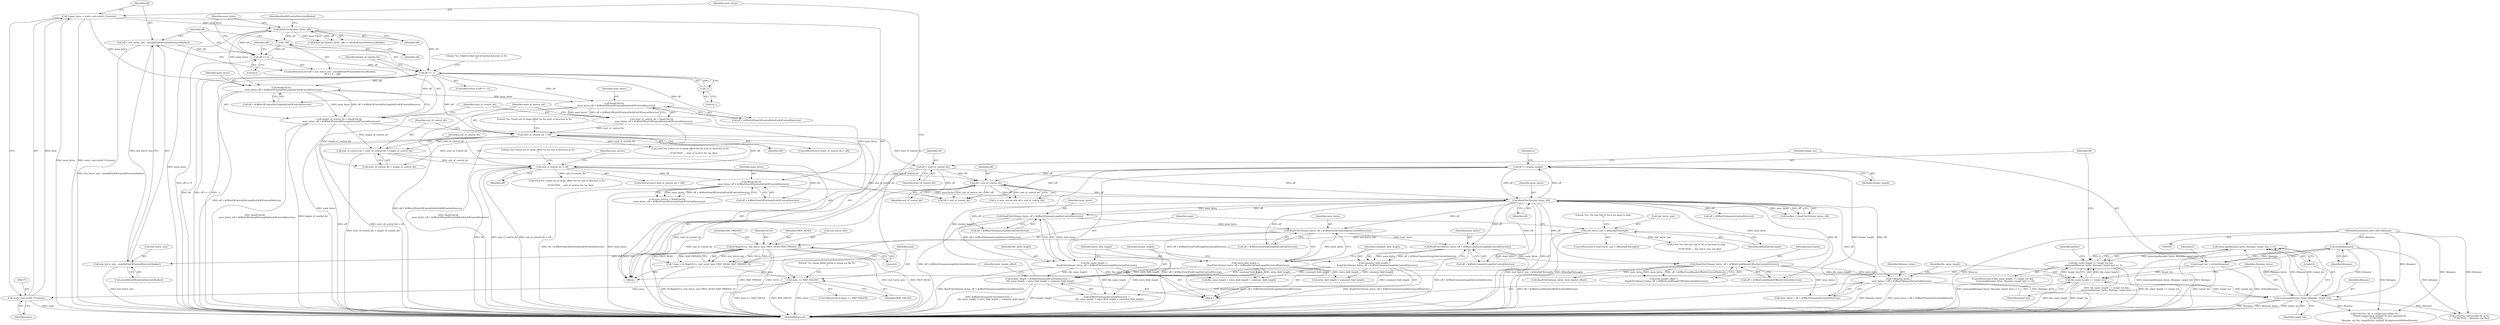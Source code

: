 digraph "0_Chrome_d9e316238aee59acf665d80b544cf4e1edfd3349@API" {
"1000364" [label="(Call,memcmp(filename_bytes, filename, target_len) == 0)"];
"1000365" [label="(Call,memcmp(filename_bytes, filename, target_len))"];
"1000352" [label="(Call,* filename_bytes =\n        mem_bytes + off + kOffsetFilenameInCentralDirectory)"];
"1000346" [label="(Call,ReadUInt32(mem_bytes, off + kOffsetLocalHeaderOffsetInCentralDirectory))"];
"1000328" [label="(Call,ReadUInt16(mem_bytes, off + kOffsetCommentLengthInCentralDirectory))"];
"1000320" [label="(Call,ReadUInt16(mem_bytes, off + kOffsetExtraFieldLengthInCentralDirectory))"];
"1000312" [label="(Call,ReadUInt16(mem_bytes, off + kOffsetFilenameLengthInCentralDirectory))"];
"1000293" [label="(Call,ReadUInt32(mem_bytes, off))"];
"1000262" [label="(Call,ReadUInt16(\n      mem_bytes, off + kOffsetNumOfEntriesInEndOfCentralDirectory))"];
"1000224" [label="(Call,ReadUInt32(\n      mem_bytes, off + kOffsetOfStartOfCentralDirInEndOfCentralDirectory))"];
"1000216" [label="(Call,ReadUInt32(\n      mem_bytes, off + kOffsetOfCentralDirLengthInEndOfCentralDirectory))"];
"1000172" [label="(Call,* mem_bytes = static_cast<uint8_t*>(mem))"];
"1000174" [label="(Call,static_cast<uint8_t*>(mem))"];
"1000160" [label="(Call,mem == MAP_FAILED)"];
"1000149" [label="(Call,* mem = fd.Map(NULL, stat_buf.st_size, PROT_READ, MAP_PRIVATE, 0))"];
"1000151" [label="(Call,fd.Map(NULL, stat_buf.st_size, PROT_READ, MAP_PRIVATE, 0))"];
"1000133" [label="(Call,stat_buf.st_size > kMaxZipFileLength)"];
"1000195" [label="(Call,ReadUInt32(mem_bytes, off))"];
"1000187" [label="(Call,off >= 0)"];
"1000190" [label="(Call,--off)"];
"1000179" [label="(Call,off = stat_buf.st_size - sizeof(kEndOfCentralDirectoryMarker))"];
"1000181" [label="(Call,stat_buf.st_size - sizeof(kEndOfCentralDirectoryMarker))"];
"1000202" [label="(Call,off == -1)"];
"1000204" [label="(Call,-1)"];
"1000248" [label="(Call,end_of_central_dir > off)"];
"1000242" [label="(Call,end_of_central_dir = start_of_central_dir + length_of_central_dir)"];
"1000230" [label="(Call,start_of_central_dir > off)"];
"1000222" [label="(Call,start_of_central_dir = ReadUInt32(\n      mem_bytes, off + kOffsetOfStartOfCentralDirInEndOfCentralDirectory))"];
"1000214" [label="(Call,length_of_central_dir = ReadUInt32(\n      mem_bytes, off + kOffsetOfCentralDirLengthInEndOfCentralDirectory))"];
"1000284" [label="(Call,off < end_of_central_dir)"];
"1000267" [label="(Call,off = start_of_central_dir)"];
"1000440" [label="(Call,off += header_length)"];
"1000334" [label="(Call,header_length = kOffsetFilenameInCentralDirectory +\n        file_name_length + extra_field_length + comment_field_length)"];
"1000310" [label="(Call,file_name_length =\n        ReadUInt16(mem_bytes, off + kOffsetFilenameLengthInCentralDirectory))"];
"1000318" [label="(Call,extra_field_length =\n        ReadUInt16(mem_bytes, off + kOffsetExtraFieldLengthInCentralDirectory))"];
"1000326" [label="(Call,comment_field_length =\n        ReadUInt16(mem_bytes, off + kOffsetCommentLengthInCentralDirectory))"];
"1000273" [label="(Call,strlen(filename))"];
"1000102" [label="(MethodParameterIn,const char* filename)"];
"1000361" [label="(Call,file_name_length == target_len)"];
"1000271" [label="(Call,target_len = strlen(filename))"];
"1000360" [label="(Call,file_name_length == target_len &&\n        memcmp(filename_bytes, filename, target_len) == 0)"];
"1000150" [label="(Identifier,mem)"];
"1000180" [label="(Identifier,off)"];
"1000161" [label="(Identifier,mem)"];
"1000295" [label="(Identifier,off)"];
"1000441" [label="(Identifier,off)"];
"1000454" [label="(Call,off < end_of_central_dir)"];
"1000362" [label="(Identifier,file_name_length)"];
"1000159" [label="(ControlStructure,if (mem == MAP_FAILED))"];
"1000133" [label="(Call,stat_buf.st_size > kMaxZipFileLength)"];
"1000191" [label="(Identifier,off)"];
"1000235" [label="(Literal,\"%s: Found out of range offset %u for start of directory in %s\n\")"];
"1000247" [label="(ControlStructure,if (end_of_central_dir > off))"];
"1000140" [label="(Literal,\"%s: The size %ld of %s is too large to map\n\")"];
"1000194" [label="(Call,ReadUInt32(mem_bytes, off) == kEndOfCentralDirectoryMarker)"];
"1000134" [label="(Call,stat_buf.st_size)"];
"1000253" [label="(Literal,\"%s: Found out of range offset %u for end of directory in %s\n\")"];
"1000190" [label="(Call,--off)"];
"1000368" [label="(Identifier,target_len)"];
"1000102" [label="(MethodParameterIn,const char* filename)"];
"1000274" [label="(Identifier,filename)"];
"1000374" [label="(Call,ReadUInt32(mem_bytes, local_header_offset))"];
"1000312" [label="(Call,ReadUInt16(mem_bytes, off + kOffsetFilenameLengthInCentralDirectory))"];
"1000203" [label="(Identifier,off)"];
"1000273" [label="(Call,strlen(filename))"];
"1000197" [label="(Identifier,off)"];
"1000269" [label="(Identifier,start_of_central_dir)"];
"1000347" [label="(Identifier,mem_bytes)"];
"1000361" [label="(Call,file_name_length == target_len)"];
"1000277" [label="(Identifier,n)"];
"1000242" [label="(Call,end_of_central_dir = start_of_central_dir + length_of_central_dir)"];
"1000403" [label="(Call,LOG(\"%s: %s is compressed within %s. \"\n            \"Found compression method %u but expected %u\n\", __FUNCTION__,\n            filename, zip_file, compression_method, kCompressionMethodStored))"];
"1000196" [label="(Identifier,mem_bytes)"];
"1000234" [label="(Call,LOG(\"%s: Found out of range offset %u for start of directory in %s\n\",\n        __FUNCTION__, start_of_central_dir, zip_file))"];
"1000187" [label="(Call,off >= 0)"];
"1000336" [label="(Call,kOffsetFilenameInCentralDirectory +\n        file_name_length + extra_field_length + comment_field_length)"];
"1000288" [label="(Identifier,n)"];
"1000294" [label="(Identifier,mem_bytes)"];
"1000214" [label="(Call,length_of_central_dir = ReadUInt32(\n      mem_bytes, off + kOffsetOfCentralDirLengthInEndOfCentralDirectory))"];
"1000261" [label="(Identifier,num_entries)"];
"1000326" [label="(Call,comment_field_length =\n        ReadUInt16(mem_bytes, off + kOffsetCommentLengthInCentralDirectory))"];
"1000151" [label="(Call,fd.Map(NULL, stat_buf.st_size, PROT_READ, MAP_PRIVATE, 0))"];
"1000442" [label="(Identifier,header_length)"];
"1000162" [label="(Identifier,MAP_FAILED)"];
"1000208" [label="(Literal,\"%s: Failed to find end of central directory in %s\n\")"];
"1000217" [label="(Identifier,mem_bytes)"];
"1000181" [label="(Call,stat_buf.st_size - sizeof(kEndOfCentralDirectoryMarker))"];
"1000334" [label="(Call,header_length = kOffsetFilenameInCentralDirectory +\n        file_name_length + extra_field_length + comment_field_length)"];
"1000360" [label="(Call,file_name_length == target_len &&\n        memcmp(filename_bytes, filename, target_len) == 0)"];
"1000364" [label="(Call,memcmp(filename_bytes, filename, target_len) == 0)"];
"1000345" [label="(Identifier,local_header_offset)"];
"1000267" [label="(Call,off = start_of_central_dir)"];
"1000471" [label="(MethodReturn,int)"];
"1000280" [label="(Call,n < num_entries && off < end_of_central_dir)"];
"1000352" [label="(Call,* filename_bytes =\n        mem_bytes + off + kOffsetFilenameInCentralDirectory)"];
"1000340" [label="(Call,extra_field_length + comment_field_length)"];
"1000165" [label="(Literal,\"%s: mmap failed trying to mmap zip file %s\n\")"];
"1000284" [label="(Call,off < end_of_central_dir)"];
"1000156" [label="(Identifier,PROT_READ)"];
"1000373" [label="(Identifier,marker)"];
"1000198" [label="(Identifier,kEndOfCentralDirectoryMarker)"];
"1000250" [label="(Identifier,off)"];
"1000232" [label="(Identifier,off)"];
"1000314" [label="(Call,off + kOffsetFilenameLengthInCentralDirectory)"];
"1000172" [label="(Call,* mem_bytes = static_cast<uint8_t*>(mem))"];
"1000365" [label="(Call,memcmp(filename_bytes, filename, target_len))"];
"1000230" [label="(Call,start_of_central_dir > off)"];
"1000263" [label="(Identifier,mem_bytes)"];
"1000231" [label="(Identifier,start_of_central_dir)"];
"1000244" [label="(Call,start_of_central_dir + length_of_central_dir)"];
"1000285" [label="(Identifier,off)"];
"1000260" [label="(Call,num_entries = ReadUInt16(\n      mem_bytes, off + kOffsetNumOfEntriesInEndOfCentralDirectory))"];
"1000248" [label="(Call,end_of_central_dir > off)"];
"1000346" [label="(Call,ReadUInt32(mem_bytes, off + kOffsetLocalHeaderOffsetInCentralDirectory))"];
"1000271" [label="(Call,target_len = strlen(filename))"];
"1000204" [label="(Call,-1)"];
"1000313" [label="(Identifier,mem_bytes)"];
"1000185" [label="(Call,sizeof(kEndOfCentralDirectoryMarker))"];
"1000229" [label="(ControlStructure,if (start_of_central_dir > off))"];
"1000335" [label="(Identifier,header_length)"];
"1000182" [label="(Call,stat_buf.st_size)"];
"1000344" [label="(Call,local_header_offset =\n        ReadUInt32(mem_bytes, off + kOffsetLocalHeaderOffsetInCentralDirectory))"];
"1000189" [label="(Literal,0)"];
"1000173" [label="(Identifier,mem_bytes)"];
"1000223" [label="(Identifier,start_of_central_dir)"];
"1000328" [label="(Call,ReadUInt16(mem_bytes, off + kOffsetCommentLengthInCentralDirectory))"];
"1000195" [label="(Call,ReadUInt32(mem_bytes, off))"];
"1000272" [label="(Identifier,target_len)"];
"1000330" [label="(Call,off + kOffsetCommentLengthInCentralDirectory)"];
"1000158" [label="(Literal,0)"];
"1000293" [label="(Call,ReadUInt32(mem_bytes, off))"];
"1000327" [label="(Identifier,comment_field_length)"];
"1000202" [label="(Call,off == -1)"];
"1000224" [label="(Call,ReadUInt32(\n      mem_bytes, off + kOffsetOfStartOfCentralDirInEndOfCentralDirectory))"];
"1000338" [label="(Call,file_name_length + extra_field_length + comment_field_length)"];
"1000201" [label="(ControlStructure,if (off == -1))"];
"1000132" [label="(ControlStructure,if (stat_buf.st_size > kMaxZipFileLength))"];
"1000356" [label="(Call,off + kOffsetFilenameInCentralDirectory)"];
"1000322" [label="(Call,off + kOffsetExtraFieldLengthInCentralDirectory)"];
"1000226" [label="(Call,off + kOffsetOfStartOfCentralDirInEndOfCentralDirectory)"];
"1000321" [label="(Identifier,mem_bytes)"];
"1000249" [label="(Identifier,end_of_central_dir)"];
"1000222" [label="(Call,start_of_central_dir = ReadUInt32(\n      mem_bytes, off + kOffsetOfStartOfCentralDirInEndOfCentralDirectory))"];
"1000289" [label="(Block,)"];
"1000205" [label="(Literal,1)"];
"1000176" [label="(Identifier,mem)"];
"1000353" [label="(Identifier,filename_bytes)"];
"1000318" [label="(Call,extra_field_length =\n        ReadUInt16(mem_bytes, off + kOffsetExtraFieldLengthInCentralDirectory))"];
"1000160" [label="(Call,mem == MAP_FAILED)"];
"1000367" [label="(Identifier,filename)"];
"1000216" [label="(Call,ReadUInt32(\n      mem_bytes, off + kOffsetOfCentralDirLengthInEndOfCentralDirectory))"];
"1000139" [label="(Call,LOG(\"%s: The size %ld of %s is too large to map\n\",\n        __FUNCTION__, stat_buf.st_size, zip_file))"];
"1000153" [label="(Call,stat_buf.st_size)"];
"1000103" [label="(Block,)"];
"1000440" [label="(Call,off += header_length)"];
"1000319" [label="(Identifier,extra_field_length)"];
"1000174" [label="(Call,static_cast<uint8_t*>(mem))"];
"1000215" [label="(Identifier,length_of_central_dir)"];
"1000311" [label="(Identifier,file_name_length)"];
"1000137" [label="(Identifier,kMaxZipFileLength)"];
"1000243" [label="(Identifier,end_of_central_dir)"];
"1000363" [label="(Identifier,target_len)"];
"1000369" [label="(Literal,0)"];
"1000157" [label="(Identifier,MAP_PRIVATE)"];
"1000310" [label="(Call,file_name_length =\n        ReadUInt16(mem_bytes, off + kOffsetFilenameLengthInCentralDirectory))"];
"1000225" [label="(Identifier,mem_bytes)"];
"1000464" [label="(Call,LOG(\"%s: Did not find %s in %s\n\", __FUNCTION__, filename, zip_file))"];
"1000262" [label="(Call,ReadUInt16(\n      mem_bytes, off + kOffsetNumOfEntriesInEndOfCentralDirectory))"];
"1000179" [label="(Call,off = stat_buf.st_size - sizeof(kEndOfCentralDirectoryMarker))"];
"1000152" [label="(Identifier,NULL)"];
"1000264" [label="(Call,off + kOffsetNumOfEntriesInEndOfCentralDirectory)"];
"1000178" [label="(ControlStructure,for (off = stat_buf.st_size - sizeof(kEndOfCentralDirectoryMarker);\n       off >= 0; --off))"];
"1000149" [label="(Call,* mem = fd.Map(NULL, stat_buf.st_size, PROT_READ, MAP_PRIVATE, 0))"];
"1000291" [label="(Call,marker = ReadUInt32(mem_bytes, off))"];
"1000286" [label="(Identifier,end_of_central_dir)"];
"1000348" [label="(Call,off + kOffsetLocalHeaderOffsetInCentralDirectory)"];
"1000329" [label="(Identifier,mem_bytes)"];
"1000188" [label="(Identifier,off)"];
"1000320" [label="(Call,ReadUInt16(mem_bytes, off + kOffsetExtraFieldLengthInCentralDirectory))"];
"1000354" [label="(Call,mem_bytes + off + kOffsetFilenameInCentralDirectory)"];
"1000268" [label="(Identifier,off)"];
"1000218" [label="(Call,off + kOffsetOfCentralDirLengthInEndOfCentralDirectory)"];
"1000252" [label="(Call,LOG(\"%s: Found out of range offset %u for end of directory in %s\n\",\n        __FUNCTION__, end_of_central_dir, zip_file))"];
"1000359" [label="(ControlStructure,if (file_name_length == target_len &&\n        memcmp(filename_bytes, filename, target_len) == 0))"];
"1000366" [label="(Identifier,filename_bytes)"];
"1000364" -> "1000360"  [label="AST: "];
"1000364" -> "1000369"  [label="CFG: "];
"1000365" -> "1000364"  [label="AST: "];
"1000369" -> "1000364"  [label="AST: "];
"1000360" -> "1000364"  [label="CFG: "];
"1000364" -> "1000471"  [label="DDG: memcmp(filename_bytes, filename, target_len)"];
"1000364" -> "1000360"  [label="DDG: memcmp(filename_bytes, filename, target_len)"];
"1000364" -> "1000360"  [label="DDG: 0"];
"1000365" -> "1000364"  [label="DDG: filename_bytes"];
"1000365" -> "1000364"  [label="DDG: filename"];
"1000365" -> "1000364"  [label="DDG: target_len"];
"1000365" -> "1000368"  [label="CFG: "];
"1000366" -> "1000365"  [label="AST: "];
"1000367" -> "1000365"  [label="AST: "];
"1000368" -> "1000365"  [label="AST: "];
"1000369" -> "1000365"  [label="CFG: "];
"1000365" -> "1000471"  [label="DDG: target_len"];
"1000365" -> "1000471"  [label="DDG: filename"];
"1000365" -> "1000471"  [label="DDG: filename_bytes"];
"1000365" -> "1000361"  [label="DDG: target_len"];
"1000352" -> "1000365"  [label="DDG: filename_bytes"];
"1000273" -> "1000365"  [label="DDG: filename"];
"1000102" -> "1000365"  [label="DDG: filename"];
"1000361" -> "1000365"  [label="DDG: target_len"];
"1000365" -> "1000403"  [label="DDG: filename"];
"1000365" -> "1000464"  [label="DDG: filename"];
"1000352" -> "1000289"  [label="AST: "];
"1000352" -> "1000354"  [label="CFG: "];
"1000353" -> "1000352"  [label="AST: "];
"1000354" -> "1000352"  [label="AST: "];
"1000362" -> "1000352"  [label="CFG: "];
"1000352" -> "1000471"  [label="DDG: filename_bytes"];
"1000352" -> "1000471"  [label="DDG: mem_bytes + off + kOffsetFilenameInCentralDirectory"];
"1000346" -> "1000352"  [label="DDG: mem_bytes"];
"1000293" -> "1000352"  [label="DDG: off"];
"1000346" -> "1000344"  [label="AST: "];
"1000346" -> "1000348"  [label="CFG: "];
"1000347" -> "1000346"  [label="AST: "];
"1000348" -> "1000346"  [label="AST: "];
"1000344" -> "1000346"  [label="CFG: "];
"1000346" -> "1000471"  [label="DDG: off + kOffsetLocalHeaderOffsetInCentralDirectory"];
"1000346" -> "1000293"  [label="DDG: mem_bytes"];
"1000346" -> "1000344"  [label="DDG: mem_bytes"];
"1000346" -> "1000344"  [label="DDG: off + kOffsetLocalHeaderOffsetInCentralDirectory"];
"1000328" -> "1000346"  [label="DDG: mem_bytes"];
"1000293" -> "1000346"  [label="DDG: off"];
"1000346" -> "1000354"  [label="DDG: mem_bytes"];
"1000346" -> "1000374"  [label="DDG: mem_bytes"];
"1000328" -> "1000326"  [label="AST: "];
"1000328" -> "1000330"  [label="CFG: "];
"1000329" -> "1000328"  [label="AST: "];
"1000330" -> "1000328"  [label="AST: "];
"1000326" -> "1000328"  [label="CFG: "];
"1000328" -> "1000471"  [label="DDG: off + kOffsetCommentLengthInCentralDirectory"];
"1000328" -> "1000326"  [label="DDG: mem_bytes"];
"1000328" -> "1000326"  [label="DDG: off + kOffsetCommentLengthInCentralDirectory"];
"1000320" -> "1000328"  [label="DDG: mem_bytes"];
"1000293" -> "1000328"  [label="DDG: off"];
"1000320" -> "1000318"  [label="AST: "];
"1000320" -> "1000322"  [label="CFG: "];
"1000321" -> "1000320"  [label="AST: "];
"1000322" -> "1000320"  [label="AST: "];
"1000318" -> "1000320"  [label="CFG: "];
"1000320" -> "1000471"  [label="DDG: off + kOffsetExtraFieldLengthInCentralDirectory"];
"1000320" -> "1000318"  [label="DDG: mem_bytes"];
"1000320" -> "1000318"  [label="DDG: off + kOffsetExtraFieldLengthInCentralDirectory"];
"1000312" -> "1000320"  [label="DDG: mem_bytes"];
"1000293" -> "1000320"  [label="DDG: off"];
"1000312" -> "1000310"  [label="AST: "];
"1000312" -> "1000314"  [label="CFG: "];
"1000313" -> "1000312"  [label="AST: "];
"1000314" -> "1000312"  [label="AST: "];
"1000310" -> "1000312"  [label="CFG: "];
"1000312" -> "1000471"  [label="DDG: off + kOffsetFilenameLengthInCentralDirectory"];
"1000312" -> "1000310"  [label="DDG: mem_bytes"];
"1000312" -> "1000310"  [label="DDG: off + kOffsetFilenameLengthInCentralDirectory"];
"1000293" -> "1000312"  [label="DDG: mem_bytes"];
"1000293" -> "1000312"  [label="DDG: off"];
"1000293" -> "1000291"  [label="AST: "];
"1000293" -> "1000295"  [label="CFG: "];
"1000294" -> "1000293"  [label="AST: "];
"1000295" -> "1000293"  [label="AST: "];
"1000291" -> "1000293"  [label="CFG: "];
"1000293" -> "1000471"  [label="DDG: mem_bytes"];
"1000293" -> "1000471"  [label="DDG: off"];
"1000293" -> "1000291"  [label="DDG: mem_bytes"];
"1000293" -> "1000291"  [label="DDG: off"];
"1000262" -> "1000293"  [label="DDG: mem_bytes"];
"1000284" -> "1000293"  [label="DDG: off"];
"1000267" -> "1000293"  [label="DDG: off"];
"1000440" -> "1000293"  [label="DDG: off"];
"1000293" -> "1000314"  [label="DDG: off"];
"1000293" -> "1000322"  [label="DDG: off"];
"1000293" -> "1000330"  [label="DDG: off"];
"1000293" -> "1000348"  [label="DDG: off"];
"1000293" -> "1000354"  [label="DDG: off"];
"1000293" -> "1000356"  [label="DDG: off"];
"1000293" -> "1000440"  [label="DDG: off"];
"1000262" -> "1000260"  [label="AST: "];
"1000262" -> "1000264"  [label="CFG: "];
"1000263" -> "1000262"  [label="AST: "];
"1000264" -> "1000262"  [label="AST: "];
"1000260" -> "1000262"  [label="CFG: "];
"1000262" -> "1000471"  [label="DDG: mem_bytes"];
"1000262" -> "1000471"  [label="DDG: off + kOffsetNumOfEntriesInEndOfCentralDirectory"];
"1000262" -> "1000260"  [label="DDG: mem_bytes"];
"1000262" -> "1000260"  [label="DDG: off + kOffsetNumOfEntriesInEndOfCentralDirectory"];
"1000224" -> "1000262"  [label="DDG: mem_bytes"];
"1000248" -> "1000262"  [label="DDG: off"];
"1000224" -> "1000222"  [label="AST: "];
"1000224" -> "1000226"  [label="CFG: "];
"1000225" -> "1000224"  [label="AST: "];
"1000226" -> "1000224"  [label="AST: "];
"1000222" -> "1000224"  [label="CFG: "];
"1000224" -> "1000471"  [label="DDG: mem_bytes"];
"1000224" -> "1000471"  [label="DDG: off + kOffsetOfStartOfCentralDirInEndOfCentralDirectory"];
"1000224" -> "1000222"  [label="DDG: mem_bytes"];
"1000224" -> "1000222"  [label="DDG: off + kOffsetOfStartOfCentralDirInEndOfCentralDirectory"];
"1000216" -> "1000224"  [label="DDG: mem_bytes"];
"1000202" -> "1000224"  [label="DDG: off"];
"1000216" -> "1000214"  [label="AST: "];
"1000216" -> "1000218"  [label="CFG: "];
"1000217" -> "1000216"  [label="AST: "];
"1000218" -> "1000216"  [label="AST: "];
"1000214" -> "1000216"  [label="CFG: "];
"1000216" -> "1000471"  [label="DDG: off + kOffsetOfCentralDirLengthInEndOfCentralDirectory"];
"1000216" -> "1000214"  [label="DDG: mem_bytes"];
"1000216" -> "1000214"  [label="DDG: off + kOffsetOfCentralDirLengthInEndOfCentralDirectory"];
"1000172" -> "1000216"  [label="DDG: mem_bytes"];
"1000195" -> "1000216"  [label="DDG: mem_bytes"];
"1000202" -> "1000216"  [label="DDG: off"];
"1000172" -> "1000103"  [label="AST: "];
"1000172" -> "1000174"  [label="CFG: "];
"1000173" -> "1000172"  [label="AST: "];
"1000174" -> "1000172"  [label="AST: "];
"1000180" -> "1000172"  [label="CFG: "];
"1000172" -> "1000471"  [label="DDG: mem_bytes"];
"1000172" -> "1000471"  [label="DDG: static_cast<uint8_t*>(mem)"];
"1000174" -> "1000172"  [label="DDG: mem"];
"1000172" -> "1000195"  [label="DDG: mem_bytes"];
"1000174" -> "1000176"  [label="CFG: "];
"1000175" -> "1000174"  [label="AST: "];
"1000176" -> "1000174"  [label="AST: "];
"1000174" -> "1000471"  [label="DDG: mem"];
"1000160" -> "1000174"  [label="DDG: mem"];
"1000160" -> "1000159"  [label="AST: "];
"1000160" -> "1000162"  [label="CFG: "];
"1000161" -> "1000160"  [label="AST: "];
"1000162" -> "1000160"  [label="AST: "];
"1000165" -> "1000160"  [label="CFG: "];
"1000173" -> "1000160"  [label="CFG: "];
"1000160" -> "1000471"  [label="DDG: mem == MAP_FAILED"];
"1000160" -> "1000471"  [label="DDG: MAP_FAILED"];
"1000160" -> "1000471"  [label="DDG: mem"];
"1000149" -> "1000160"  [label="DDG: mem"];
"1000149" -> "1000103"  [label="AST: "];
"1000149" -> "1000151"  [label="CFG: "];
"1000150" -> "1000149"  [label="AST: "];
"1000151" -> "1000149"  [label="AST: "];
"1000161" -> "1000149"  [label="CFG: "];
"1000149" -> "1000471"  [label="DDG: fd.Map(NULL, stat_buf.st_size, PROT_READ, MAP_PRIVATE, 0)"];
"1000151" -> "1000149"  [label="DDG: stat_buf.st_size"];
"1000151" -> "1000149"  [label="DDG: NULL"];
"1000151" -> "1000149"  [label="DDG: 0"];
"1000151" -> "1000149"  [label="DDG: PROT_READ"];
"1000151" -> "1000149"  [label="DDG: MAP_PRIVATE"];
"1000151" -> "1000158"  [label="CFG: "];
"1000152" -> "1000151"  [label="AST: "];
"1000153" -> "1000151"  [label="AST: "];
"1000156" -> "1000151"  [label="AST: "];
"1000157" -> "1000151"  [label="AST: "];
"1000158" -> "1000151"  [label="AST: "];
"1000151" -> "1000471"  [label="DDG: MAP_PRIVATE"];
"1000151" -> "1000471"  [label="DDG: NULL"];
"1000151" -> "1000471"  [label="DDG: stat_buf.st_size"];
"1000151" -> "1000471"  [label="DDG: PROT_READ"];
"1000133" -> "1000151"  [label="DDG: stat_buf.st_size"];
"1000151" -> "1000181"  [label="DDG: stat_buf.st_size"];
"1000133" -> "1000132"  [label="AST: "];
"1000133" -> "1000137"  [label="CFG: "];
"1000134" -> "1000133"  [label="AST: "];
"1000137" -> "1000133"  [label="AST: "];
"1000140" -> "1000133"  [label="CFG: "];
"1000150" -> "1000133"  [label="CFG: "];
"1000133" -> "1000471"  [label="DDG: stat_buf.st_size > kMaxZipFileLength"];
"1000133" -> "1000471"  [label="DDG: kMaxZipFileLength"];
"1000133" -> "1000139"  [label="DDG: stat_buf.st_size"];
"1000195" -> "1000194"  [label="AST: "];
"1000195" -> "1000197"  [label="CFG: "];
"1000196" -> "1000195"  [label="AST: "];
"1000197" -> "1000195"  [label="AST: "];
"1000198" -> "1000195"  [label="CFG: "];
"1000195" -> "1000471"  [label="DDG: mem_bytes"];
"1000195" -> "1000190"  [label="DDG: off"];
"1000195" -> "1000194"  [label="DDG: mem_bytes"];
"1000195" -> "1000194"  [label="DDG: off"];
"1000187" -> "1000195"  [label="DDG: off"];
"1000195" -> "1000202"  [label="DDG: off"];
"1000187" -> "1000178"  [label="AST: "];
"1000187" -> "1000189"  [label="CFG: "];
"1000188" -> "1000187"  [label="AST: "];
"1000189" -> "1000187"  [label="AST: "];
"1000196" -> "1000187"  [label="CFG: "];
"1000203" -> "1000187"  [label="CFG: "];
"1000187" -> "1000471"  [label="DDG: off >= 0"];
"1000190" -> "1000187"  [label="DDG: off"];
"1000179" -> "1000187"  [label="DDG: off"];
"1000187" -> "1000202"  [label="DDG: off"];
"1000190" -> "1000178"  [label="AST: "];
"1000190" -> "1000191"  [label="CFG: "];
"1000191" -> "1000190"  [label="AST: "];
"1000188" -> "1000190"  [label="CFG: "];
"1000179" -> "1000178"  [label="AST: "];
"1000179" -> "1000181"  [label="CFG: "];
"1000180" -> "1000179"  [label="AST: "];
"1000181" -> "1000179"  [label="AST: "];
"1000188" -> "1000179"  [label="CFG: "];
"1000179" -> "1000471"  [label="DDG: stat_buf.st_size - sizeof(kEndOfCentralDirectoryMarker)"];
"1000181" -> "1000179"  [label="DDG: stat_buf.st_size"];
"1000181" -> "1000185"  [label="CFG: "];
"1000182" -> "1000181"  [label="AST: "];
"1000185" -> "1000181"  [label="AST: "];
"1000181" -> "1000471"  [label="DDG: stat_buf.st_size"];
"1000202" -> "1000201"  [label="AST: "];
"1000202" -> "1000204"  [label="CFG: "];
"1000203" -> "1000202"  [label="AST: "];
"1000204" -> "1000202"  [label="AST: "];
"1000208" -> "1000202"  [label="CFG: "];
"1000215" -> "1000202"  [label="CFG: "];
"1000202" -> "1000471"  [label="DDG: off"];
"1000202" -> "1000471"  [label="DDG: off == -1"];
"1000202" -> "1000471"  [label="DDG: -1"];
"1000204" -> "1000202"  [label="DDG: 1"];
"1000202" -> "1000218"  [label="DDG: off"];
"1000202" -> "1000226"  [label="DDG: off"];
"1000202" -> "1000230"  [label="DDG: off"];
"1000204" -> "1000205"  [label="CFG: "];
"1000205" -> "1000204"  [label="AST: "];
"1000248" -> "1000247"  [label="AST: "];
"1000248" -> "1000250"  [label="CFG: "];
"1000249" -> "1000248"  [label="AST: "];
"1000250" -> "1000248"  [label="AST: "];
"1000253" -> "1000248"  [label="CFG: "];
"1000261" -> "1000248"  [label="CFG: "];
"1000248" -> "1000471"  [label="DDG: end_of_central_dir > off"];
"1000248" -> "1000471"  [label="DDG: off"];
"1000248" -> "1000471"  [label="DDG: end_of_central_dir"];
"1000242" -> "1000248"  [label="DDG: end_of_central_dir"];
"1000230" -> "1000248"  [label="DDG: off"];
"1000248" -> "1000252"  [label="DDG: end_of_central_dir"];
"1000248" -> "1000264"  [label="DDG: off"];
"1000248" -> "1000284"  [label="DDG: end_of_central_dir"];
"1000248" -> "1000454"  [label="DDG: end_of_central_dir"];
"1000242" -> "1000103"  [label="AST: "];
"1000242" -> "1000244"  [label="CFG: "];
"1000243" -> "1000242"  [label="AST: "];
"1000244" -> "1000242"  [label="AST: "];
"1000249" -> "1000242"  [label="CFG: "];
"1000242" -> "1000471"  [label="DDG: start_of_central_dir + length_of_central_dir"];
"1000230" -> "1000242"  [label="DDG: start_of_central_dir"];
"1000214" -> "1000242"  [label="DDG: length_of_central_dir"];
"1000230" -> "1000229"  [label="AST: "];
"1000230" -> "1000232"  [label="CFG: "];
"1000231" -> "1000230"  [label="AST: "];
"1000232" -> "1000230"  [label="AST: "];
"1000235" -> "1000230"  [label="CFG: "];
"1000243" -> "1000230"  [label="CFG: "];
"1000230" -> "1000471"  [label="DDG: off"];
"1000230" -> "1000471"  [label="DDG: start_of_central_dir > off"];
"1000222" -> "1000230"  [label="DDG: start_of_central_dir"];
"1000230" -> "1000234"  [label="DDG: start_of_central_dir"];
"1000230" -> "1000244"  [label="DDG: start_of_central_dir"];
"1000230" -> "1000267"  [label="DDG: start_of_central_dir"];
"1000222" -> "1000103"  [label="AST: "];
"1000223" -> "1000222"  [label="AST: "];
"1000231" -> "1000222"  [label="CFG: "];
"1000222" -> "1000471"  [label="DDG: ReadUInt32(\n      mem_bytes, off + kOffsetOfStartOfCentralDirInEndOfCentralDirectory)"];
"1000214" -> "1000103"  [label="AST: "];
"1000215" -> "1000214"  [label="AST: "];
"1000223" -> "1000214"  [label="CFG: "];
"1000214" -> "1000471"  [label="DDG: ReadUInt32(\n      mem_bytes, off + kOffsetOfCentralDirLengthInEndOfCentralDirectory)"];
"1000214" -> "1000471"  [label="DDG: length_of_central_dir"];
"1000214" -> "1000244"  [label="DDG: length_of_central_dir"];
"1000284" -> "1000280"  [label="AST: "];
"1000284" -> "1000286"  [label="CFG: "];
"1000285" -> "1000284"  [label="AST: "];
"1000286" -> "1000284"  [label="AST: "];
"1000280" -> "1000284"  [label="CFG: "];
"1000284" -> "1000471"  [label="DDG: end_of_central_dir"];
"1000284" -> "1000280"  [label="DDG: off"];
"1000284" -> "1000280"  [label="DDG: end_of_central_dir"];
"1000267" -> "1000284"  [label="DDG: off"];
"1000440" -> "1000284"  [label="DDG: off"];
"1000284" -> "1000454"  [label="DDG: off"];
"1000284" -> "1000454"  [label="DDG: end_of_central_dir"];
"1000267" -> "1000103"  [label="AST: "];
"1000267" -> "1000269"  [label="CFG: "];
"1000268" -> "1000267"  [label="AST: "];
"1000269" -> "1000267"  [label="AST: "];
"1000272" -> "1000267"  [label="CFG: "];
"1000267" -> "1000471"  [label="DDG: start_of_central_dir"];
"1000267" -> "1000454"  [label="DDG: off"];
"1000440" -> "1000289"  [label="AST: "];
"1000440" -> "1000442"  [label="CFG: "];
"1000441" -> "1000440"  [label="AST: "];
"1000442" -> "1000440"  [label="AST: "];
"1000288" -> "1000440"  [label="CFG: "];
"1000440" -> "1000471"  [label="DDG: header_length"];
"1000334" -> "1000440"  [label="DDG: header_length"];
"1000440" -> "1000454"  [label="DDG: off"];
"1000334" -> "1000289"  [label="AST: "];
"1000334" -> "1000336"  [label="CFG: "];
"1000335" -> "1000334"  [label="AST: "];
"1000336" -> "1000334"  [label="AST: "];
"1000345" -> "1000334"  [label="CFG: "];
"1000334" -> "1000471"  [label="DDG: kOffsetFilenameInCentralDirectory +\n        file_name_length + extra_field_length + comment_field_length"];
"1000334" -> "1000471"  [label="DDG: header_length"];
"1000310" -> "1000334"  [label="DDG: file_name_length"];
"1000318" -> "1000334"  [label="DDG: extra_field_length"];
"1000326" -> "1000334"  [label="DDG: comment_field_length"];
"1000310" -> "1000289"  [label="AST: "];
"1000311" -> "1000310"  [label="AST: "];
"1000319" -> "1000310"  [label="CFG: "];
"1000310" -> "1000471"  [label="DDG: ReadUInt16(mem_bytes, off + kOffsetFilenameLengthInCentralDirectory)"];
"1000310" -> "1000336"  [label="DDG: file_name_length"];
"1000310" -> "1000338"  [label="DDG: file_name_length"];
"1000310" -> "1000361"  [label="DDG: file_name_length"];
"1000318" -> "1000289"  [label="AST: "];
"1000319" -> "1000318"  [label="AST: "];
"1000327" -> "1000318"  [label="CFG: "];
"1000318" -> "1000471"  [label="DDG: ReadUInt16(mem_bytes, off + kOffsetExtraFieldLengthInCentralDirectory)"];
"1000318" -> "1000336"  [label="DDG: extra_field_length"];
"1000318" -> "1000338"  [label="DDG: extra_field_length"];
"1000318" -> "1000340"  [label="DDG: extra_field_length"];
"1000326" -> "1000289"  [label="AST: "];
"1000327" -> "1000326"  [label="AST: "];
"1000335" -> "1000326"  [label="CFG: "];
"1000326" -> "1000471"  [label="DDG: ReadUInt16(mem_bytes, off + kOffsetCommentLengthInCentralDirectory)"];
"1000326" -> "1000336"  [label="DDG: comment_field_length"];
"1000326" -> "1000338"  [label="DDG: comment_field_length"];
"1000326" -> "1000340"  [label="DDG: comment_field_length"];
"1000273" -> "1000271"  [label="AST: "];
"1000273" -> "1000274"  [label="CFG: "];
"1000274" -> "1000273"  [label="AST: "];
"1000271" -> "1000273"  [label="CFG: "];
"1000273" -> "1000471"  [label="DDG: filename"];
"1000273" -> "1000271"  [label="DDG: filename"];
"1000102" -> "1000273"  [label="DDG: filename"];
"1000273" -> "1000403"  [label="DDG: filename"];
"1000273" -> "1000464"  [label="DDG: filename"];
"1000102" -> "1000100"  [label="AST: "];
"1000102" -> "1000471"  [label="DDG: filename"];
"1000102" -> "1000403"  [label="DDG: filename"];
"1000102" -> "1000464"  [label="DDG: filename"];
"1000361" -> "1000360"  [label="AST: "];
"1000361" -> "1000363"  [label="CFG: "];
"1000362" -> "1000361"  [label="AST: "];
"1000363" -> "1000361"  [label="AST: "];
"1000366" -> "1000361"  [label="CFG: "];
"1000360" -> "1000361"  [label="CFG: "];
"1000361" -> "1000471"  [label="DDG: file_name_length"];
"1000361" -> "1000471"  [label="DDG: target_len"];
"1000361" -> "1000360"  [label="DDG: file_name_length"];
"1000361" -> "1000360"  [label="DDG: target_len"];
"1000271" -> "1000361"  [label="DDG: target_len"];
"1000271" -> "1000103"  [label="AST: "];
"1000272" -> "1000271"  [label="AST: "];
"1000277" -> "1000271"  [label="CFG: "];
"1000271" -> "1000471"  [label="DDG: strlen(filename)"];
"1000271" -> "1000471"  [label="DDG: target_len"];
"1000360" -> "1000359"  [label="AST: "];
"1000373" -> "1000360"  [label="CFG: "];
"1000441" -> "1000360"  [label="CFG: "];
"1000360" -> "1000471"  [label="DDG: file_name_length == target_len"];
"1000360" -> "1000471"  [label="DDG: memcmp(filename_bytes, filename, target_len) == 0"];
"1000360" -> "1000471"  [label="DDG: file_name_length == target_len &&\n        memcmp(filename_bytes, filename, target_len) == 0"];
}
